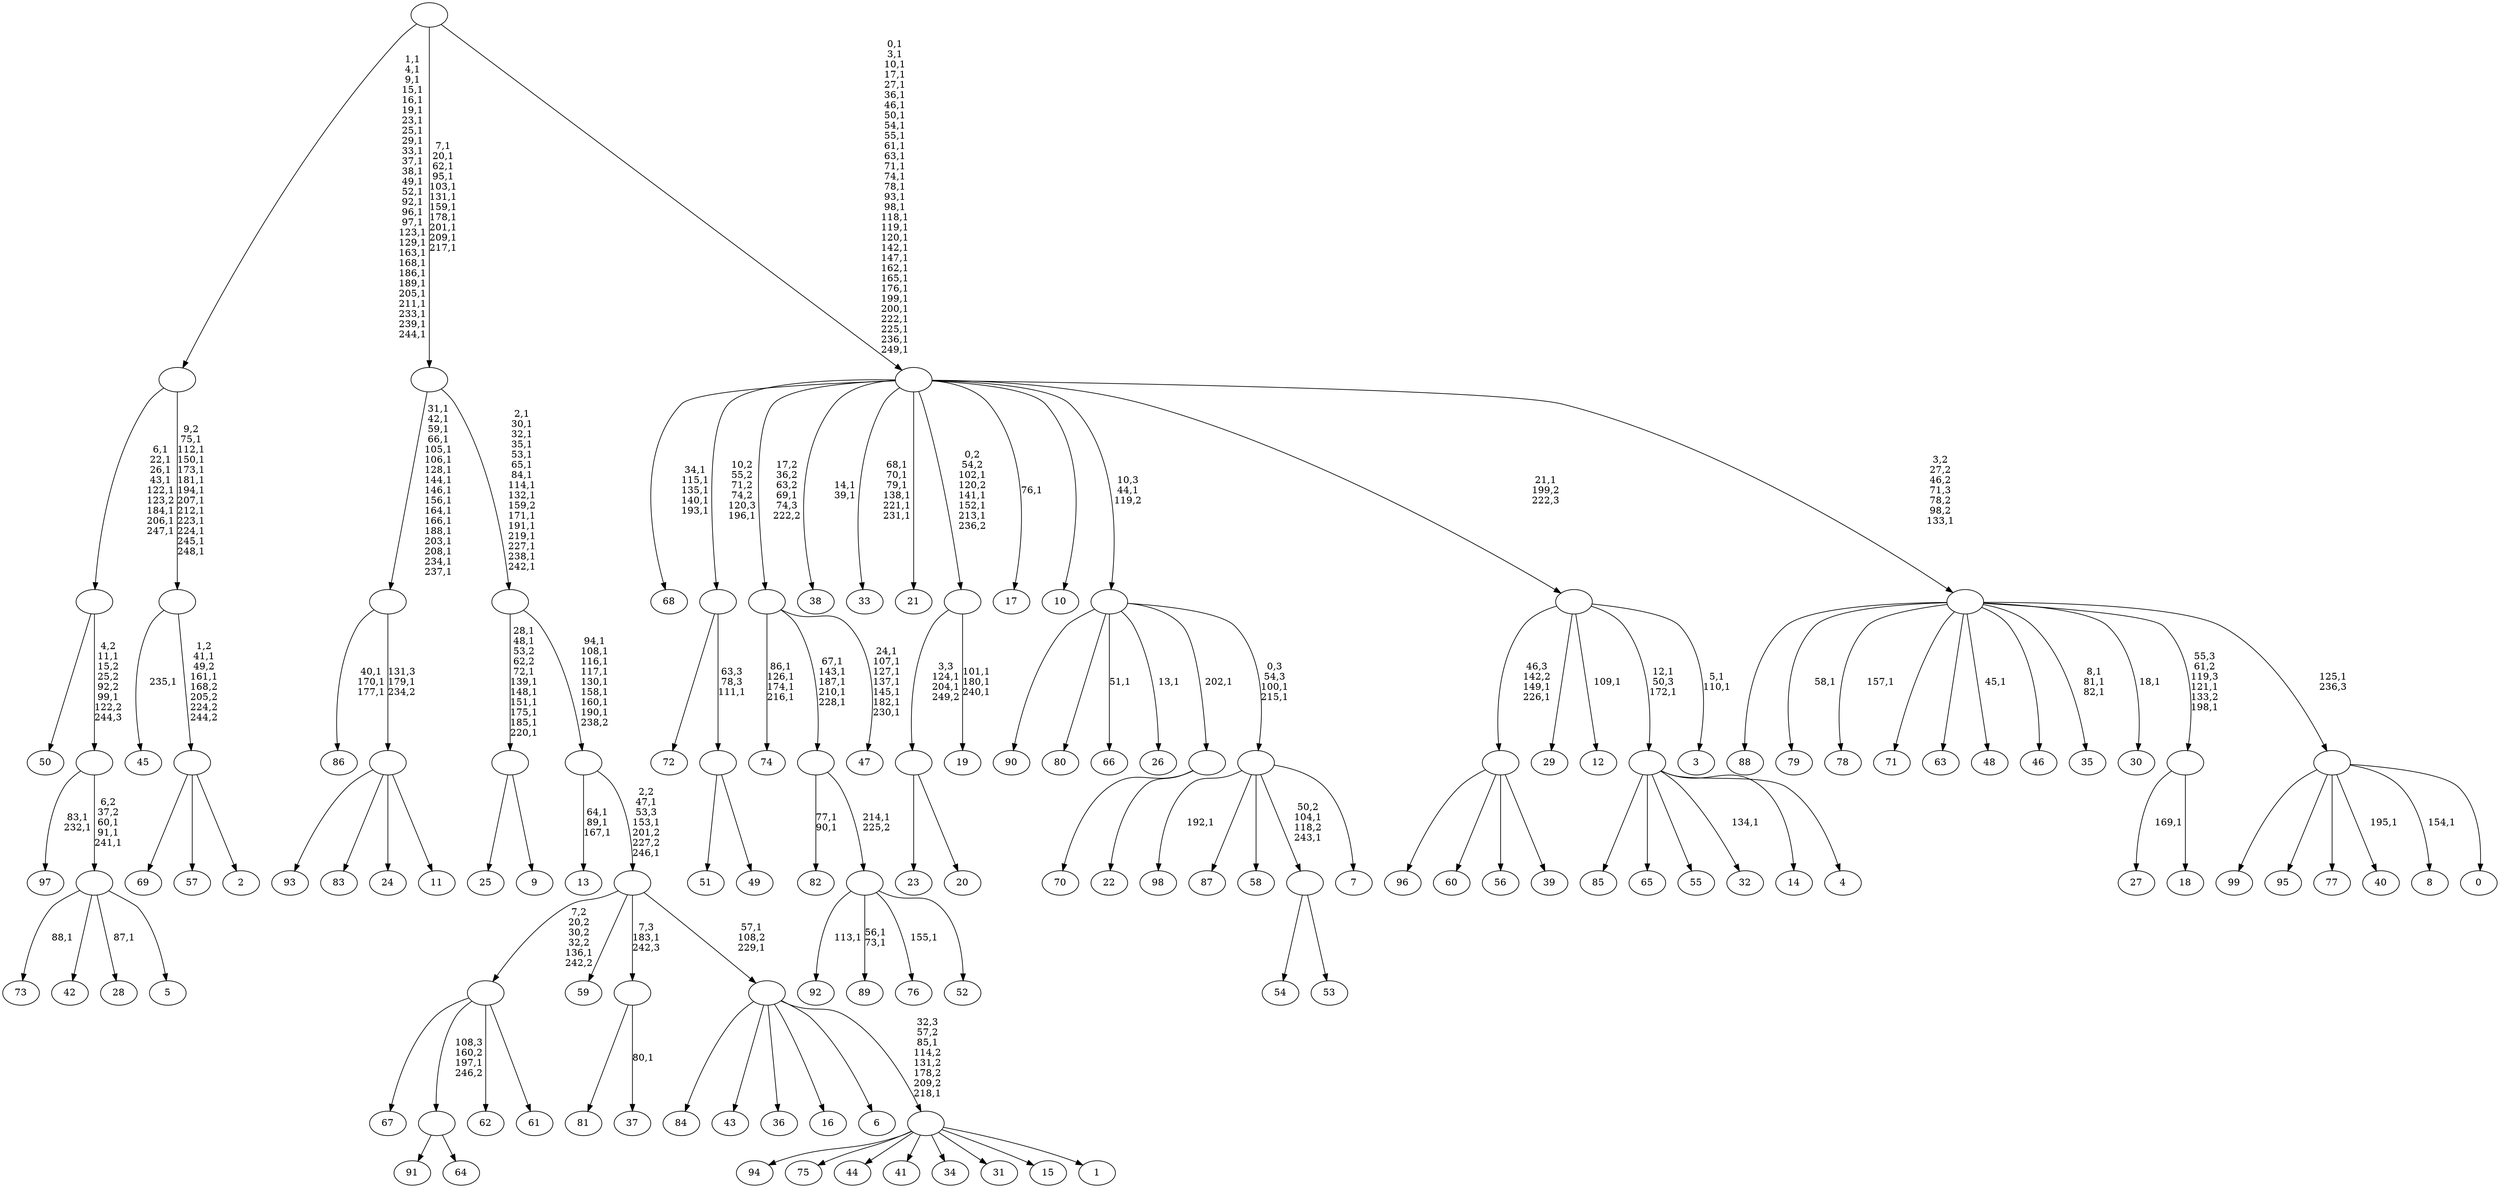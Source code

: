 digraph T {
	350 [label="99"]
	349 [label="98"]
	347 [label="97"]
	344 [label="96"]
	343 [label="95"]
	342 [label="94"]
	341 [label="93"]
	340 [label="92"]
	338 [label="91"]
	337 [label="90"]
	336 [label="89"]
	333 [label="88"]
	332 [label="87"]
	331 [label="86"]
	327 [label="85"]
	326 [label="84"]
	325 [label="83"]
	324 [label="82"]
	321 [label="81"]
	320 [label="80"]
	319 [label="79"]
	317 [label="78"]
	315 [label="77"]
	314 [label="76"]
	312 [label="75"]
	311 [label="74"]
	306 [label="73"]
	304 [label="72"]
	303 [label="71"]
	302 [label="70"]
	301 [label="69"]
	300 [label="68"]
	294 [label="67"]
	293 [label="66"]
	291 [label="65"]
	290 [label="64"]
	289 [label=""]
	288 [label="63"]
	287 [label="62"]
	286 [label="61"]
	285 [label=""]
	284 [label="60"]
	283 [label="59"]
	282 [label="58"]
	281 [label="57"]
	280 [label="56"]
	279 [label="55"]
	278 [label="54"]
	277 [label="53"]
	276 [label=""]
	274 [label="52"]
	273 [label=""]
	272 [label=""]
	267 [label="51"]
	266 [label="50"]
	265 [label="49"]
	264 [label=""]
	263 [label=""]
	262 [label="48"]
	260 [label="47"]
	252 [label=""]
	251 [label="46"]
	250 [label="45"]
	248 [label="44"]
	247 [label="43"]
	246 [label="42"]
	245 [label="41"]
	244 [label="40"]
	242 [label="39"]
	241 [label=""]
	239 [label="38"]
	236 [label="37"]
	234 [label=""]
	233 [label="36"]
	232 [label="35"]
	228 [label="34"]
	227 [label="33"]
	220 [label="32"]
	218 [label="31"]
	217 [label="30"]
	215 [label="29"]
	214 [label="28"]
	212 [label="27"]
	210 [label="26"]
	208 [label="25"]
	207 [label="24"]
	206 [label="23"]
	205 [label="22"]
	204 [label=""]
	203 [label="21"]
	202 [label="20"]
	201 [label=""]
	199 [label="19"]
	195 [label=""]
	191 [label="18"]
	190 [label=""]
	188 [label="17"]
	186 [label="16"]
	185 [label="15"]
	184 [label="14"]
	183 [label="13"]
	179 [label="12"]
	177 [label="11"]
	176 [label=""]
	175 [label=""]
	158 [label="10"]
	157 [label="9"]
	156 [label=""]
	147 [label="8"]
	145 [label="7"]
	144 [label=""]
	142 [label=""]
	141 [label="6"]
	140 [label="5"]
	139 [label=""]
	136 [label=""]
	134 [label=""]
	126 [label="4"]
	125 [label=""]
	123 [label="3"]
	120 [label=""]
	119 [label="2"]
	118 [label=""]
	116 [label=""]
	104 [label=""]
	76 [label="1"]
	75 [label=""]
	73 [label=""]
	71 [label=""]
	68 [label=""]
	60 [label=""]
	45 [label=""]
	34 [label="0"]
	33 [label=""]
	32 [label=""]
	31 [label=""]
	0 [label=""]
	289 -> 338 [label=""]
	289 -> 290 [label=""]
	285 -> 294 [label=""]
	285 -> 289 [label="108,3\n160,2\n197,1\n246,2"]
	285 -> 287 [label=""]
	285 -> 286 [label=""]
	276 -> 278 [label=""]
	276 -> 277 [label=""]
	273 -> 314 [label="155,1"]
	273 -> 336 [label="56,1\n73,1"]
	273 -> 340 [label="113,1"]
	273 -> 274 [label=""]
	272 -> 324 [label="77,1\n90,1"]
	272 -> 273 [label="214,1\n225,2"]
	264 -> 267 [label=""]
	264 -> 265 [label=""]
	263 -> 304 [label=""]
	263 -> 264 [label="63,3\n78,3\n111,1"]
	252 -> 260 [label="24,1\n107,1\n127,1\n137,1\n145,1\n182,1\n230,1"]
	252 -> 272 [label="67,1\n143,1\n187,1\n210,1\n228,1"]
	252 -> 311 [label="86,1\n126,1\n174,1\n216,1"]
	241 -> 344 [label=""]
	241 -> 284 [label=""]
	241 -> 280 [label=""]
	241 -> 242 [label=""]
	234 -> 236 [label="80,1"]
	234 -> 321 [label=""]
	204 -> 302 [label=""]
	204 -> 205 [label=""]
	201 -> 206 [label=""]
	201 -> 202 [label=""]
	195 -> 199 [label="101,1\n180,1\n240,1"]
	195 -> 201 [label="3,3\n124,1\n204,1\n249,2"]
	190 -> 212 [label="169,1"]
	190 -> 191 [label=""]
	176 -> 341 [label=""]
	176 -> 325 [label=""]
	176 -> 207 [label=""]
	176 -> 177 [label=""]
	175 -> 331 [label="40,1\n170,1\n177,1"]
	175 -> 176 [label="131,3\n179,1\n234,2"]
	156 -> 208 [label=""]
	156 -> 157 [label=""]
	144 -> 276 [label="50,2\n104,1\n118,2\n243,1"]
	144 -> 349 [label="192,1"]
	144 -> 332 [label=""]
	144 -> 282 [label=""]
	144 -> 145 [label=""]
	142 -> 144 [label="0,3\n54,3\n100,1\n215,1"]
	142 -> 210 [label="13,1"]
	142 -> 293 [label="51,1"]
	142 -> 337 [label=""]
	142 -> 320 [label=""]
	142 -> 204 [label="202,1"]
	139 -> 214 [label="87,1"]
	139 -> 306 [label="88,1"]
	139 -> 246 [label=""]
	139 -> 140 [label=""]
	136 -> 139 [label="6,2\n37,2\n60,1\n91,1\n241,1"]
	136 -> 347 [label="83,1\n232,1"]
	134 -> 136 [label="4,2\n11,1\n15,2\n25,2\n92,2\n99,1\n122,2\n244,3"]
	134 -> 266 [label=""]
	125 -> 220 [label="134,1"]
	125 -> 327 [label=""]
	125 -> 291 [label=""]
	125 -> 279 [label=""]
	125 -> 184 [label=""]
	125 -> 126 [label=""]
	120 -> 123 [label="5,1\n110,1"]
	120 -> 125 [label="12,1\n50,3\n172,1"]
	120 -> 179 [label="109,1"]
	120 -> 241 [label="46,3\n142,2\n149,1\n226,1"]
	120 -> 215 [label=""]
	118 -> 301 [label=""]
	118 -> 281 [label=""]
	118 -> 119 [label=""]
	116 -> 118 [label="1,2\n41,1\n49,2\n161,1\n168,2\n205,2\n224,2\n244,2"]
	116 -> 250 [label="235,1"]
	104 -> 116 [label="9,2\n75,1\n112,1\n150,1\n173,1\n181,1\n194,1\n207,1\n212,1\n223,1\n224,1\n245,1\n248,1"]
	104 -> 134 [label="6,1\n22,1\n26,1\n43,1\n122,1\n123,2\n184,1\n206,1\n247,1"]
	75 -> 342 [label=""]
	75 -> 312 [label=""]
	75 -> 248 [label=""]
	75 -> 245 [label=""]
	75 -> 228 [label=""]
	75 -> 218 [label=""]
	75 -> 185 [label=""]
	75 -> 76 [label=""]
	73 -> 75 [label="32,3\n57,2\n85,1\n114,2\n131,2\n178,2\n209,2\n218,1"]
	73 -> 326 [label=""]
	73 -> 247 [label=""]
	73 -> 233 [label=""]
	73 -> 186 [label=""]
	73 -> 141 [label=""]
	71 -> 73 [label="57,1\n108,2\n229,1"]
	71 -> 285 [label="7,2\n20,2\n30,2\n32,2\n136,1\n242,2"]
	71 -> 283 [label=""]
	71 -> 234 [label="7,3\n183,1\n242,3"]
	68 -> 71 [label="2,2\n47,1\n53,3\n153,1\n201,2\n227,2\n246,1"]
	68 -> 183 [label="64,1\n89,1\n167,1"]
	60 -> 68 [label="94,1\n108,1\n116,1\n117,1\n130,1\n158,1\n160,1\n190,1\n238,2"]
	60 -> 156 [label="28,1\n48,1\n53,2\n62,2\n72,1\n139,1\n148,1\n151,1\n175,1\n185,1\n220,1"]
	45 -> 60 [label="2,1\n30,1\n32,1\n35,1\n53,1\n65,1\n84,1\n114,1\n132,1\n159,2\n171,1\n191,1\n219,1\n227,1\n238,1\n242,1"]
	45 -> 175 [label="31,1\n42,1\n59,1\n66,1\n105,1\n106,1\n128,1\n144,1\n146,1\n156,1\n164,1\n166,1\n188,1\n203,1\n208,1\n234,1\n237,1"]
	33 -> 147 [label="154,1"]
	33 -> 244 [label="195,1"]
	33 -> 350 [label=""]
	33 -> 343 [label=""]
	33 -> 315 [label=""]
	33 -> 34 [label=""]
	32 -> 190 [label="55,3\n61,2\n119,3\n121,1\n133,2\n198,1"]
	32 -> 217 [label="18,1"]
	32 -> 232 [label="8,1\n81,1\n82,1"]
	32 -> 262 [label="45,1"]
	32 -> 317 [label="157,1"]
	32 -> 319 [label="58,1"]
	32 -> 333 [label=""]
	32 -> 303 [label=""]
	32 -> 288 [label=""]
	32 -> 251 [label=""]
	32 -> 33 [label="125,1\n236,3"]
	31 -> 188 [label="76,1"]
	31 -> 195 [label="0,2\n54,2\n102,1\n120,2\n141,1\n152,1\n213,1\n236,2"]
	31 -> 227 [label="68,1\n70,1\n79,1\n138,1\n221,1\n231,1"]
	31 -> 239 [label="14,1\n39,1"]
	31 -> 300 [label="34,1\n115,1\n135,1\n140,1\n193,1"]
	31 -> 263 [label="10,2\n55,2\n71,2\n74,2\n120,3\n196,1"]
	31 -> 252 [label="17,2\n36,2\n63,2\n69,1\n74,3\n222,2"]
	31 -> 203 [label=""]
	31 -> 158 [label=""]
	31 -> 142 [label="10,3\n44,1\n119,2"]
	31 -> 120 [label="21,1\n199,2\n222,3"]
	31 -> 32 [label="3,2\n27,2\n46,2\n71,3\n78,2\n98,2\n133,1"]
	0 -> 31 [label="0,1\n3,1\n10,1\n17,1\n27,1\n36,1\n46,1\n50,1\n54,1\n55,1\n61,1\n63,1\n71,1\n74,1\n78,1\n93,1\n98,1\n118,1\n119,1\n120,1\n142,1\n147,1\n162,1\n165,1\n176,1\n199,1\n200,1\n222,1\n225,1\n236,1\n249,1"]
	0 -> 45 [label="7,1\n20,1\n62,1\n95,1\n103,1\n131,1\n159,1\n178,1\n201,1\n209,1\n217,1"]
	0 -> 104 [label="1,1\n4,1\n9,1\n15,1\n16,1\n19,1\n23,1\n25,1\n29,1\n33,1\n37,1\n38,1\n49,1\n52,1\n92,1\n96,1\n97,1\n123,1\n129,1\n163,1\n168,1\n186,1\n189,1\n205,1\n211,1\n233,1\n239,1\n244,1"]
}

